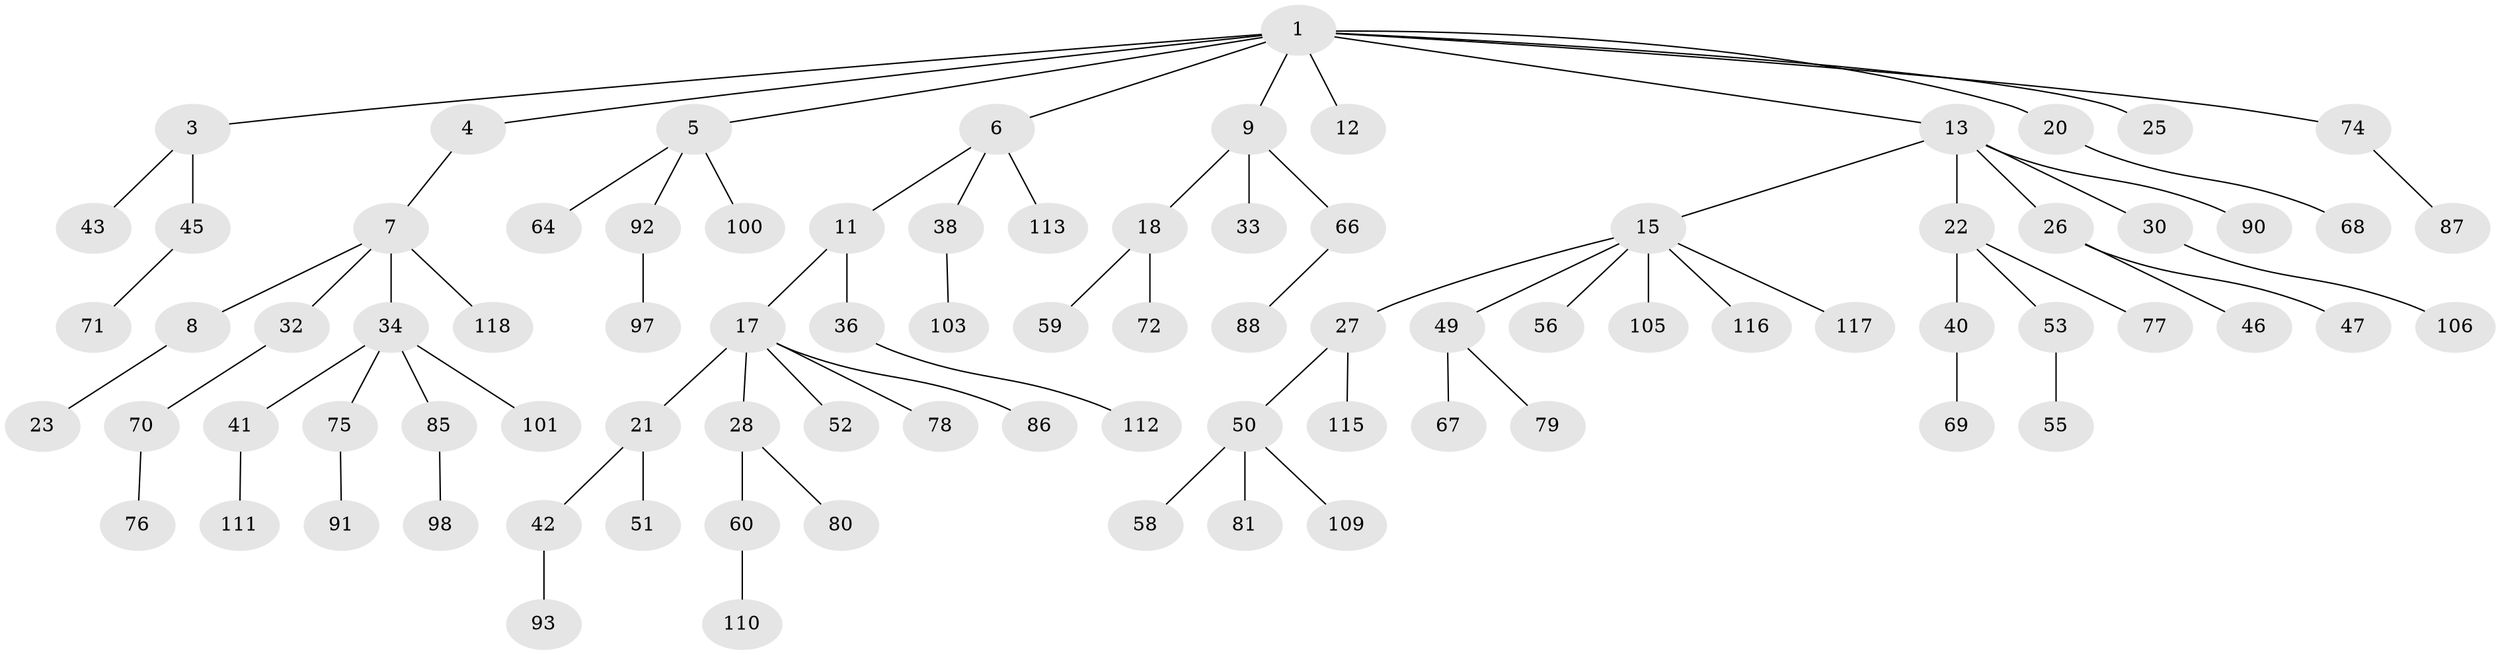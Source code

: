 // Generated by graph-tools (version 1.1) at 2025/24/03/03/25 07:24:08]
// undirected, 85 vertices, 84 edges
graph export_dot {
graph [start="1"]
  node [color=gray90,style=filled];
  1 [super="+2"];
  3 [super="+31"];
  4;
  5 [super="+14"];
  6 [super="+83"];
  7 [super="+10"];
  8 [super="+119"];
  9 [super="+29"];
  11;
  12;
  13 [super="+16"];
  15 [super="+39"];
  17 [super="+19"];
  18 [super="+57"];
  20 [super="+73"];
  21 [super="+24"];
  22 [super="+48"];
  23;
  25;
  26 [super="+35"];
  27 [super="+44"];
  28 [super="+114"];
  30 [super="+102"];
  32 [super="+37"];
  33;
  34 [super="+54"];
  36 [super="+82"];
  38;
  40 [super="+61"];
  41;
  42 [super="+62"];
  43;
  45 [super="+63"];
  46;
  47 [super="+107"];
  49 [super="+89"];
  50 [super="+65"];
  51;
  52;
  53;
  55 [super="+104"];
  56;
  58;
  59;
  60 [super="+108"];
  64;
  66;
  67;
  68;
  69 [super="+94"];
  70;
  71;
  72 [super="+95"];
  74 [super="+84"];
  75;
  76;
  77 [super="+99"];
  78;
  79;
  80;
  81;
  85;
  86;
  87;
  88;
  90;
  91;
  92 [super="+96"];
  93;
  97;
  98;
  100;
  101;
  103;
  105;
  106;
  109;
  110;
  111;
  112;
  113;
  115;
  116;
  117;
  118;
  1 -- 3;
  1 -- 4;
  1 -- 5;
  1 -- 6;
  1 -- 9;
  1 -- 12;
  1 -- 74;
  1 -- 20;
  1 -- 13;
  1 -- 25;
  3 -- 45;
  3 -- 43;
  4 -- 7;
  5 -- 100;
  5 -- 64;
  5 -- 92;
  6 -- 11;
  6 -- 38;
  6 -- 113;
  7 -- 8;
  7 -- 32;
  7 -- 34;
  7 -- 118;
  8 -- 23;
  9 -- 18;
  9 -- 66;
  9 -- 33;
  11 -- 17;
  11 -- 36;
  13 -- 15;
  13 -- 26;
  13 -- 30;
  13 -- 90;
  13 -- 22;
  15 -- 27;
  15 -- 49;
  15 -- 56;
  15 -- 116;
  15 -- 117;
  15 -- 105;
  17 -- 52;
  17 -- 21;
  17 -- 86;
  17 -- 28;
  17 -- 78;
  18 -- 72;
  18 -- 59;
  20 -- 68;
  21 -- 42;
  21 -- 51;
  22 -- 40;
  22 -- 53;
  22 -- 77;
  26 -- 46;
  26 -- 47;
  27 -- 50;
  27 -- 115;
  28 -- 60;
  28 -- 80;
  30 -- 106;
  32 -- 70;
  34 -- 41;
  34 -- 85;
  34 -- 75;
  34 -- 101;
  36 -- 112;
  38 -- 103;
  40 -- 69;
  41 -- 111;
  42 -- 93;
  45 -- 71;
  49 -- 67;
  49 -- 79;
  50 -- 58;
  50 -- 81;
  50 -- 109;
  53 -- 55;
  60 -- 110;
  66 -- 88;
  70 -- 76;
  74 -- 87;
  75 -- 91;
  85 -- 98;
  92 -- 97;
}
